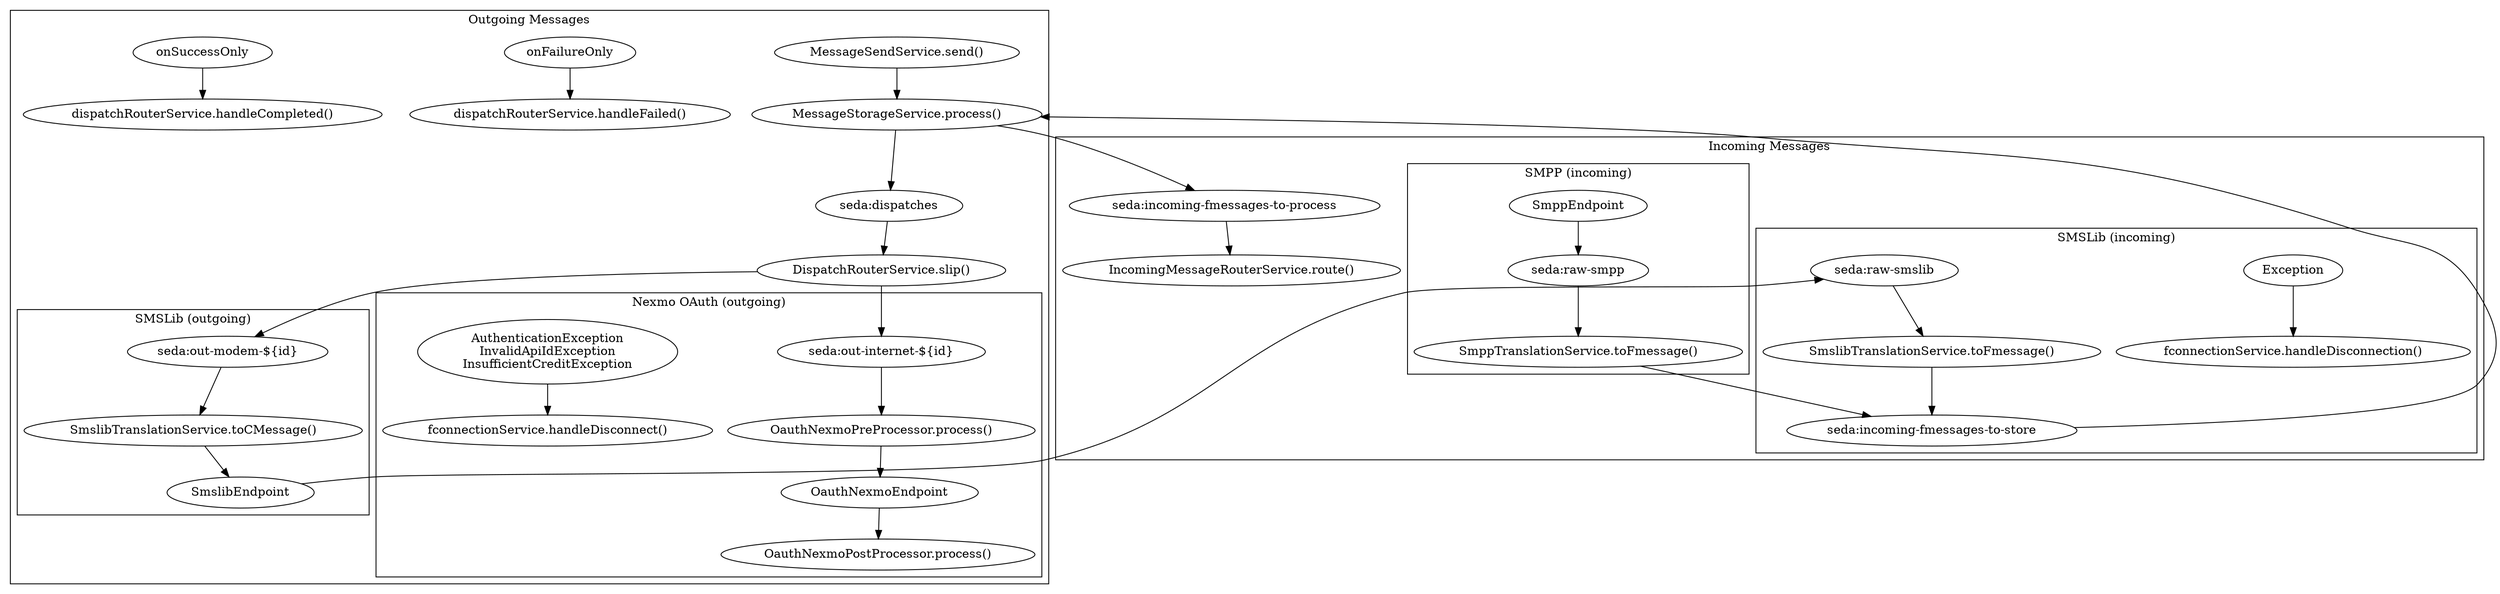 digraph {
	handle_disconnect[label="fconnectionService.handleDisconnect()"]
	smslib_disconnect[label="fconnectionService.handleDisconnection()"]
	smslib_endpoint[label="SmslibEndpoint"]
	smpp_endpoint[label="SmppEndpoint"]
	fmessage_storage[label="MessageStorageService.process()"]
	subgraph cluster_outgoing {
		label="Outgoing Messages"
		a[label="MessageSendService.send()"]
		c[label="seda:dispatches"]
		router[label="DispatchRouterService.slip()"]
		modem_out[label="seda:out-modem-${id}"]
		internet_out[label="seda:out-internet-${id}"]
		out_failuer[label="onFailureOnly"]
		out_failure_handler[label="dispatchRouterService.handleFailed()"]
		out_success[label="onSuccessOnly"]
		out_success_handler[label="dispatchRouterService.handleCompleted()"]
		subgraph cluster_smslib_out {
			label="SMSLib (outgoing)"
			modem_out
			smslib_translate[label="SmslibTranslationService.toCMessage()"]
			modem_out -> smslib_translate
			smslib_translate -> smslib_endpoint
		}
		subgraph cluster_nexmo_oauth_out {
			label="Nexmo OAuth (outgoing)"
			nexmo_oauth_pre[label="OauthNexmoPreProcessor.process()"]
			nexmo_oauth_post[label="OauthNexmoPostProcessor.process()"]
			nexmo_oauth_endpoint[label="OauthNexmoEndpoint"]
			error_handler[label="AuthenticationException\nInvalidApiIdException\nInsufficientCreditException"]
			internet_out -> nexmo_oauth_pre
			nexmo_oauth_pre -> nexmo_oauth_endpoint
			nexmo_oauth_endpoint -> nexmo_oauth_post
			error_handler -> handle_disconnect
		}
		a -> fmessage_storage
		fmessage_storage -> c
		c -> router
		router -> modem_out
		router -> internet_out
		out_failuer -> out_failure_handler
		out_success -> out_success_handler
	}
	subgraph cluster_incoming {
		label="Incoming Messages"
		in_store_queue[label="seda:incoming-fmessages-to-store"]
		in_process_queue[label="seda:incoming-fmessages-to-process"]
		in_router[label="IncomingMessageRouterService.route()"]
		subgraph cluster_smslib_in {
			label="SMSLib (incoming)"
			smslib_in[label="seda:raw-smslib"]
			smslib_in_exception[label="Exception"]
			smslib_in_translate[label="SmslibTranslationService.toFmessage()"]
			smslib_in_exception -> smslib_disconnect
			smslib_endpoint -> smslib_in
			smslib_in -> smslib_in_translate
			smslib_in_translate -> in_store_queue
		}
		subgraph cluster_smpp_in {
			label="SMPP (incoming)"
			smpp_in[label="seda:raw-smpp"]
			smpp_in_translate[label="SmppTranslationService.toFmessage()"]
			smpp_endpoint -> smpp_in
			smpp_in -> smpp_in_translate
			smpp_in_translate -> in_store_queue
		}
		in_store_queue -> fmessage_storage
		fmessage_storage -> in_process_queue
		in_process_queue -> in_router
	}
}

